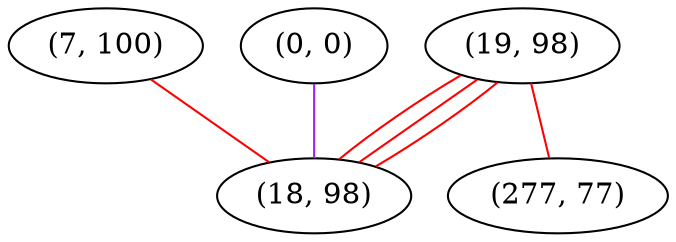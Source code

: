 graph "" {
"(7, 100)";
"(19, 98)";
"(0, 0)";
"(277, 77)";
"(18, 98)";
"(7, 100)" -- "(18, 98)"  [color=red, key=0, weight=1];
"(19, 98)" -- "(277, 77)"  [color=red, key=0, weight=1];
"(19, 98)" -- "(18, 98)"  [color=red, key=0, weight=1];
"(19, 98)" -- "(18, 98)"  [color=red, key=1, weight=1];
"(19, 98)" -- "(18, 98)"  [color=red, key=2, weight=1];
"(0, 0)" -- "(18, 98)"  [color=purple, key=0, weight=4];
}
